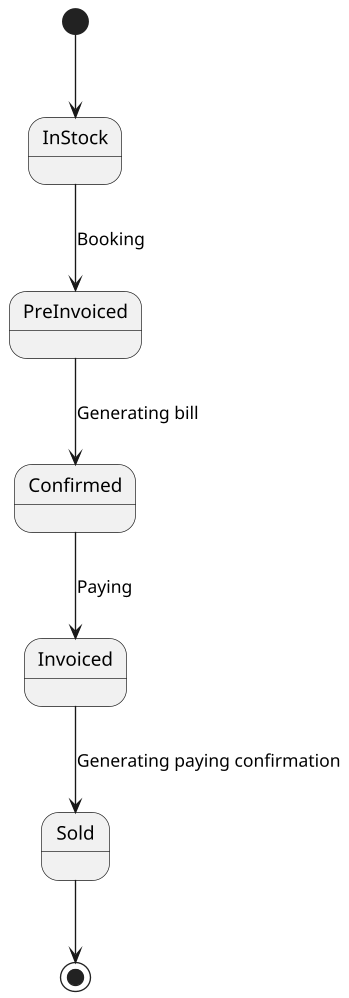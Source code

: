 @startuml
'https://plantuml.com/state-diagram
scale 350 width

[*] --> InStock
InStock --> PreInvoiced : Booking
PreInvoiced --> Confirmed: Generating bill
Confirmed --> Invoiced: Paying
Invoiced --> Sold : Generating paying confirmation
Sold --> [*]
@enduml
